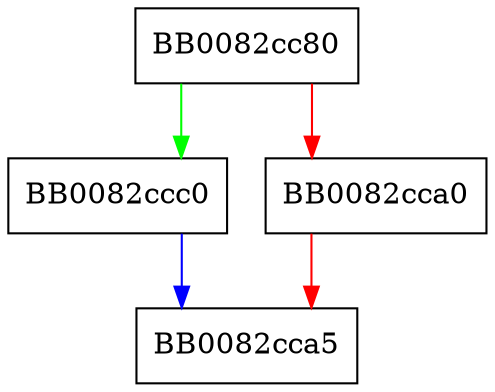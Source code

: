 digraph RC2_ecb_encrypt {
  node [shape="box"];
  graph [splines=ortho];
  BB0082cc80 -> BB0082ccc0 [color="green"];
  BB0082cc80 -> BB0082cca0 [color="red"];
  BB0082cca0 -> BB0082cca5 [color="red"];
  BB0082ccc0 -> BB0082cca5 [color="blue"];
}